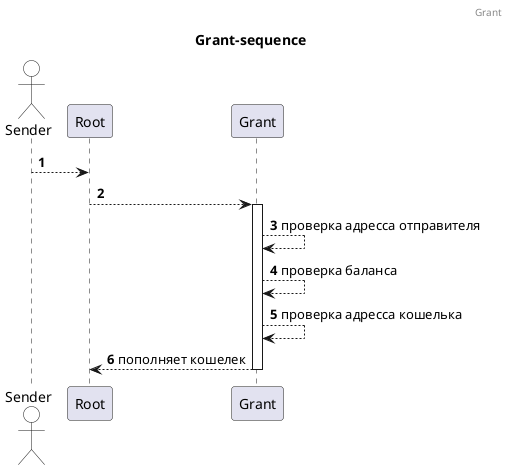 @startuml Grant
header Grant
title Grant-sequence
skinparam maxMessageSize 200
skinparam guillemet true
autonumber
actor "Sender" #white
participant "Root"
participant "Grant" 

Sender --> Root
Root --> Grant
activate Grant
Grant --> Grant:проверка адресса отправителя
Grant --> Grant:проверка баланса
Grant --> Grant:проверка адресса кошелька
Grant --> Root:пополняет кошелек
deactivate Grant

@enduml
